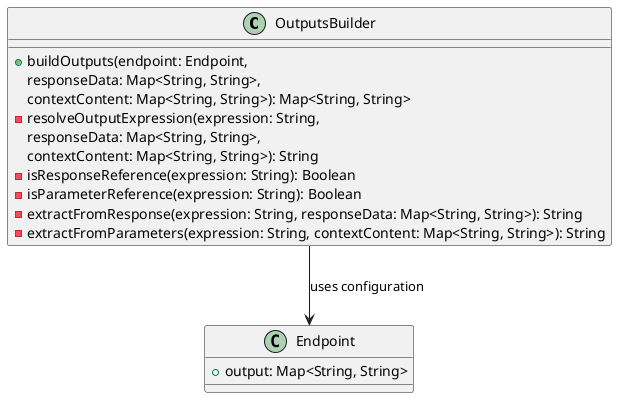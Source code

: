 @startuml OutputsBuilder

class OutputsBuilder {
  __
  + buildOutputs(endpoint: Endpoint,
                responseData: Map<String, String>,
                contextContent: Map<String, String>): Map<String, String>
  - resolveOutputExpression(expression: String,
                           responseData: Map<String, String>,
                           contextContent: Map<String, String>): String
  - isResponseReference(expression: String): Boolean
  - isParameterReference(expression: String): Boolean
  - extractFromResponse(expression: String, responseData: Map<String, String>): String
  - extractFromParameters(expression: String, contextContent: Map<String, String>): String
}

class Endpoint {
  + output: Map<String, String>
}

OutputsBuilder --> Endpoint : uses configuration
@enduml